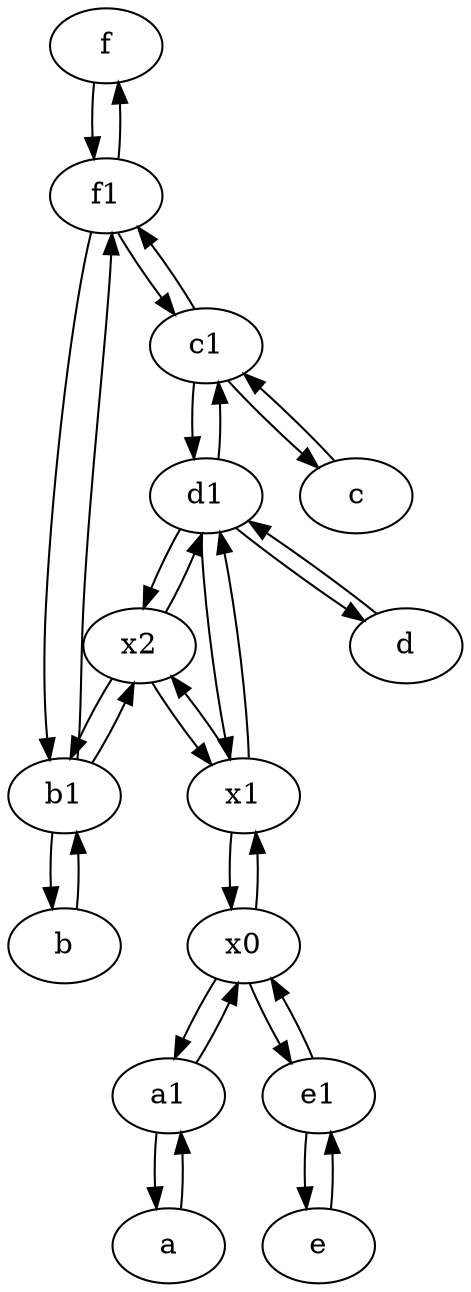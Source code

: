 digraph  {
	f [pos="15,45!"];
	f1;
	a1 [pos="40,15!"];
	e1 [pos="25,45!"];
	b1 [pos="45,20!"];
	x0;
	d1 [pos="25,30!"];
	a [pos="40,10!"];
	x2;
	b [pos="50,20!"];
	c1 [pos="30,15!"];
	e [pos="30,50!"];
	c [pos="20,10!"];
	x1;
	d [pos="20,30!"];
	f -> f1;
	a1 -> a;
	d1 -> x1;
	c1 -> c;
	c1 -> f1;
	d1 -> d;
	a -> a1;
	f1 -> b1;
	d1 -> x2;
	x0 -> x1;
	f1 -> c1;
	x1 -> x2;
	e1 -> e;
	d1 -> c1;
	f1 -> f;
	b -> b1;
	x0 -> a1;
	b1 -> x2;
	x0 -> e1;
	b1 -> f1;
	d -> d1;
	x2 -> d1;
	x1 -> x0;
	c1 -> d1;
	e -> e1;
	x2 -> b1;
	x2 -> x1;
	c -> c1;
	e1 -> x0;
	x1 -> d1;
	b1 -> b;
	a1 -> x0;

	}